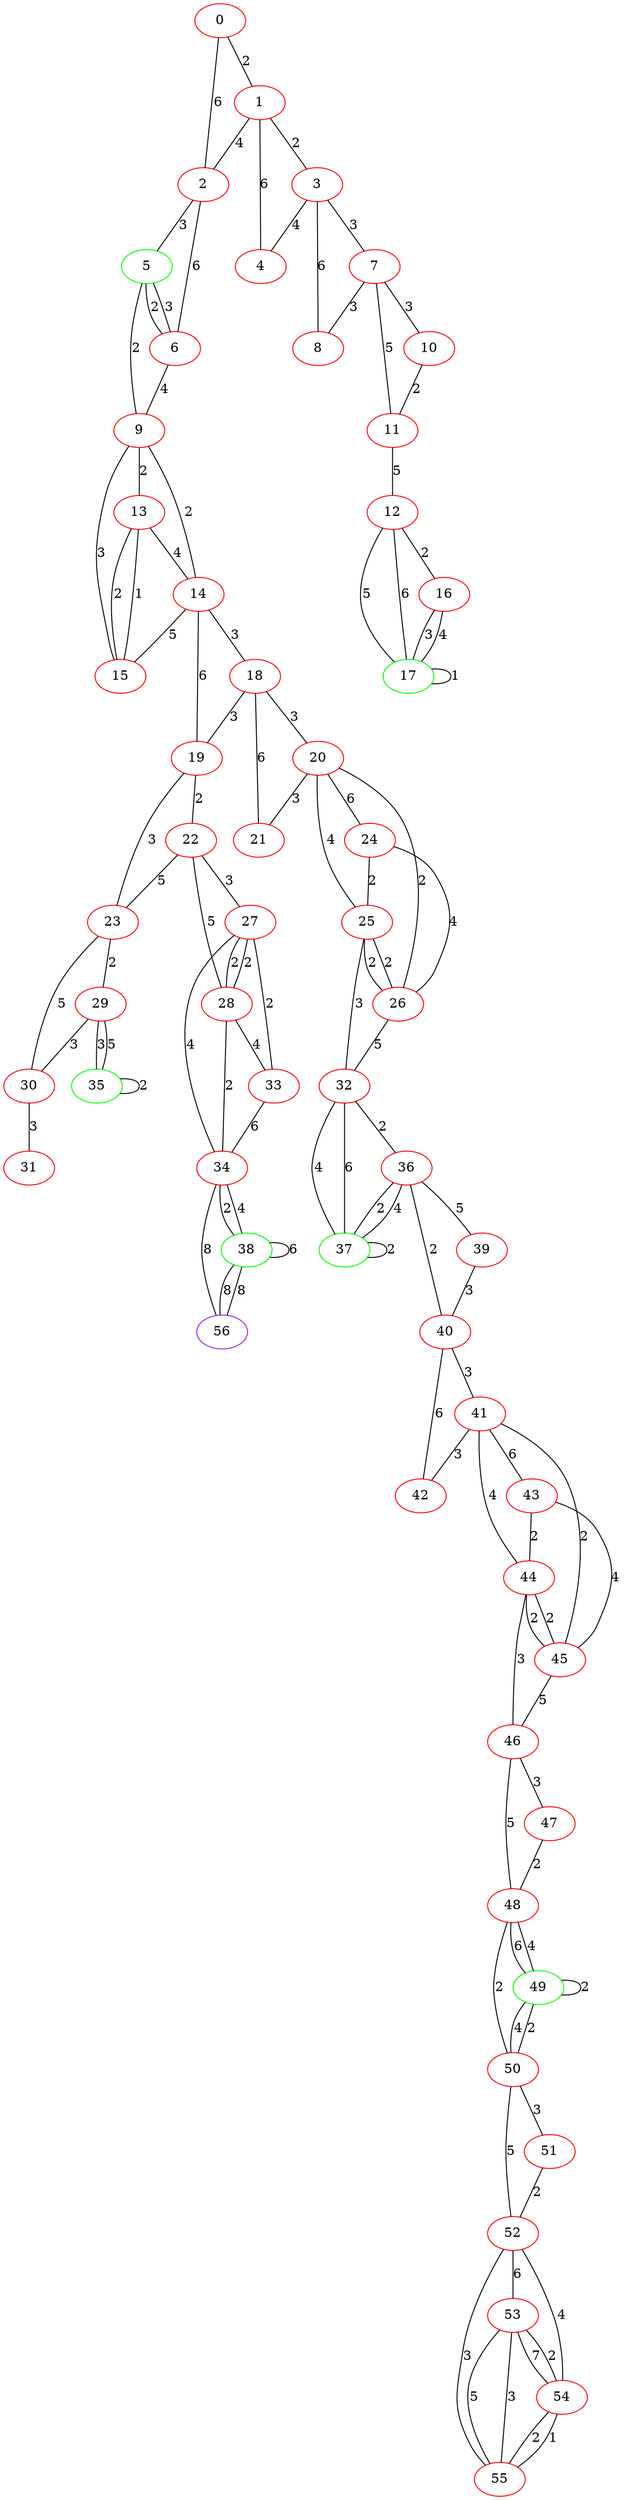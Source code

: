 graph "" {
0 [color=red, weight=1];
1 [color=red, weight=1];
2 [color=red, weight=1];
3 [color=red, weight=1];
4 [color=red, weight=1];
5 [color=green, weight=2];
6 [color=red, weight=1];
7 [color=red, weight=1];
8 [color=red, weight=1];
9 [color=red, weight=1];
10 [color=red, weight=1];
11 [color=red, weight=1];
12 [color=red, weight=1];
13 [color=red, weight=1];
14 [color=red, weight=1];
15 [color=red, weight=1];
16 [color=red, weight=1];
17 [color=green, weight=2];
18 [color=red, weight=1];
19 [color=red, weight=1];
20 [color=red, weight=1];
21 [color=red, weight=1];
22 [color=red, weight=1];
23 [color=red, weight=1];
24 [color=red, weight=1];
25 [color=red, weight=1];
26 [color=red, weight=1];
27 [color=red, weight=1];
28 [color=red, weight=1];
29 [color=red, weight=1];
30 [color=red, weight=1];
31 [color=red, weight=1];
32 [color=red, weight=1];
33 [color=red, weight=1];
34 [color=red, weight=1];
35 [color=green, weight=2];
36 [color=red, weight=1];
37 [color=green, weight=2];
38 [color=green, weight=2];
39 [color=red, weight=1];
40 [color=red, weight=1];
41 [color=red, weight=1];
42 [color=red, weight=1];
43 [color=red, weight=1];
44 [color=red, weight=1];
45 [color=red, weight=1];
46 [color=red, weight=1];
47 [color=red, weight=1];
48 [color=red, weight=1];
49 [color=green, weight=2];
50 [color=red, weight=1];
51 [color=red, weight=1];
52 [color=red, weight=1];
53 [color=red, weight=1];
54 [color=red, weight=1];
55 [color=red, weight=1];
56 [color=purple, weight=4];
0 -- 1  [key=0, label=2];
0 -- 2  [key=0, label=6];
1 -- 2  [key=0, label=4];
1 -- 3  [key=0, label=2];
1 -- 4  [key=0, label=6];
2 -- 5  [key=0, label=3];
2 -- 6  [key=0, label=6];
3 -- 8  [key=0, label=6];
3 -- 4  [key=0, label=4];
3 -- 7  [key=0, label=3];
5 -- 9  [key=0, label=2];
5 -- 6  [key=0, label=2];
5 -- 6  [key=1, label=3];
6 -- 9  [key=0, label=4];
7 -- 8  [key=0, label=3];
7 -- 11  [key=0, label=5];
7 -- 10  [key=0, label=3];
9 -- 14  [key=0, label=2];
9 -- 15  [key=0, label=3];
9 -- 13  [key=0, label=2];
10 -- 11  [key=0, label=2];
11 -- 12  [key=0, label=5];
12 -- 16  [key=0, label=2];
12 -- 17  [key=0, label=5];
12 -- 17  [key=1, label=6];
13 -- 14  [key=0, label=4];
13 -- 15  [key=0, label=2];
13 -- 15  [key=1, label=1];
14 -- 18  [key=0, label=3];
14 -- 19  [key=0, label=6];
14 -- 15  [key=0, label=5];
16 -- 17  [key=0, label=3];
16 -- 17  [key=1, label=4];
17 -- 17  [key=0, label=1];
18 -- 19  [key=0, label=3];
18 -- 20  [key=0, label=3];
18 -- 21  [key=0, label=6];
19 -- 22  [key=0, label=2];
19 -- 23  [key=0, label=3];
20 -- 24  [key=0, label=6];
20 -- 25  [key=0, label=4];
20 -- 26  [key=0, label=2];
20 -- 21  [key=0, label=3];
22 -- 27  [key=0, label=3];
22 -- 28  [key=0, label=5];
22 -- 23  [key=0, label=5];
23 -- 29  [key=0, label=2];
23 -- 30  [key=0, label=5];
24 -- 25  [key=0, label=2];
24 -- 26  [key=0, label=4];
25 -- 32  [key=0, label=3];
25 -- 26  [key=0, label=2];
25 -- 26  [key=1, label=2];
26 -- 32  [key=0, label=5];
27 -- 33  [key=0, label=2];
27 -- 34  [key=0, label=4];
27 -- 28  [key=0, label=2];
27 -- 28  [key=1, label=2];
28 -- 33  [key=0, label=4];
28 -- 34  [key=0, label=2];
29 -- 35  [key=0, label=3];
29 -- 35  [key=1, label=5];
29 -- 30  [key=0, label=3];
30 -- 31  [key=0, label=3];
32 -- 36  [key=0, label=2];
32 -- 37  [key=0, label=4];
32 -- 37  [key=1, label=6];
33 -- 34  [key=0, label=6];
34 -- 56  [key=0, label=8];
34 -- 38  [key=0, label=2];
34 -- 38  [key=1, label=4];
35 -- 35  [key=0, label=2];
36 -- 40  [key=0, label=2];
36 -- 37  [key=0, label=2];
36 -- 37  [key=1, label=4];
36 -- 39  [key=0, label=5];
37 -- 37  [key=0, label=2];
38 -- 56  [key=0, label=8];
38 -- 56  [key=1, label=8];
38 -- 38  [key=0, label=6];
39 -- 40  [key=0, label=3];
40 -- 41  [key=0, label=3];
40 -- 42  [key=0, label=6];
41 -- 42  [key=0, label=3];
41 -- 43  [key=0, label=6];
41 -- 44  [key=0, label=4];
41 -- 45  [key=0, label=2];
43 -- 44  [key=0, label=2];
43 -- 45  [key=0, label=4];
44 -- 45  [key=0, label=2];
44 -- 45  [key=1, label=2];
44 -- 46  [key=0, label=3];
45 -- 46  [key=0, label=5];
46 -- 48  [key=0, label=5];
46 -- 47  [key=0, label=3];
47 -- 48  [key=0, label=2];
48 -- 49  [key=0, label=6];
48 -- 49  [key=1, label=4];
48 -- 50  [key=0, label=2];
49 -- 49  [key=0, label=2];
49 -- 50  [key=0, label=4];
49 -- 50  [key=1, label=2];
50 -- 51  [key=0, label=3];
50 -- 52  [key=0, label=5];
51 -- 52  [key=0, label=2];
52 -- 53  [key=0, label=6];
52 -- 54  [key=0, label=4];
52 -- 55  [key=0, label=3];
53 -- 54  [key=0, label=7];
53 -- 54  [key=1, label=2];
53 -- 55  [key=0, label=5];
53 -- 55  [key=1, label=3];
54 -- 55  [key=0, label=2];
54 -- 55  [key=1, label=1];
}
